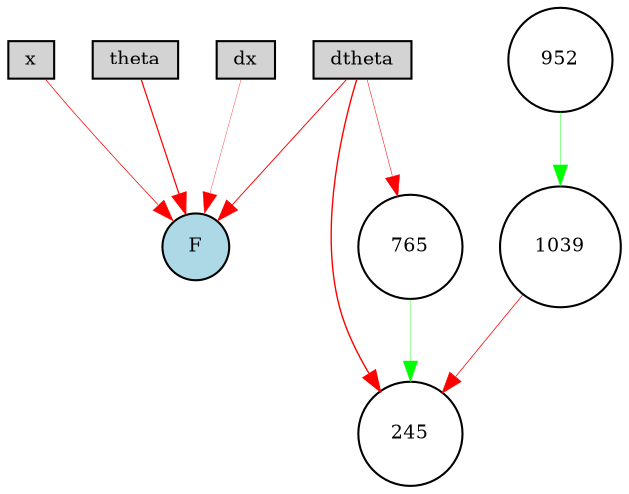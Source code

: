 digraph {
	node [fontsize=9 height=0.2 shape=circle width=0.2]
	x [fillcolor=lightgray shape=box style=filled]
	theta [fillcolor=lightgray shape=box style=filled]
	dx [fillcolor=lightgray shape=box style=filled]
	dtheta [fillcolor=lightgray shape=box style=filled]
	F [fillcolor=lightblue style=filled]
	dtheta -> 245 [color=red penwidth=0.6702797949708332 style=solid]
	dtheta -> F [color=red penwidth=0.4583724328341451 style=solid]
	theta -> F [color=red penwidth=0.5903542301094985 style=solid]
	dtheta -> 765 [color=red penwidth=0.24769886175803954 style=solid]
	765 -> 245 [color=green penwidth=0.17293543194074507 style=solid]
	x -> F [color=red penwidth=0.3537291297651468 style=solid]
	952 -> 1039 [color=green penwidth=0.20557718471370007 style=solid]
	1039 -> 245 [color=red penwidth=0.36748810537628007 style=solid]
	dx -> F [color=red penwidth=0.16161739282488607 style=solid]
}

